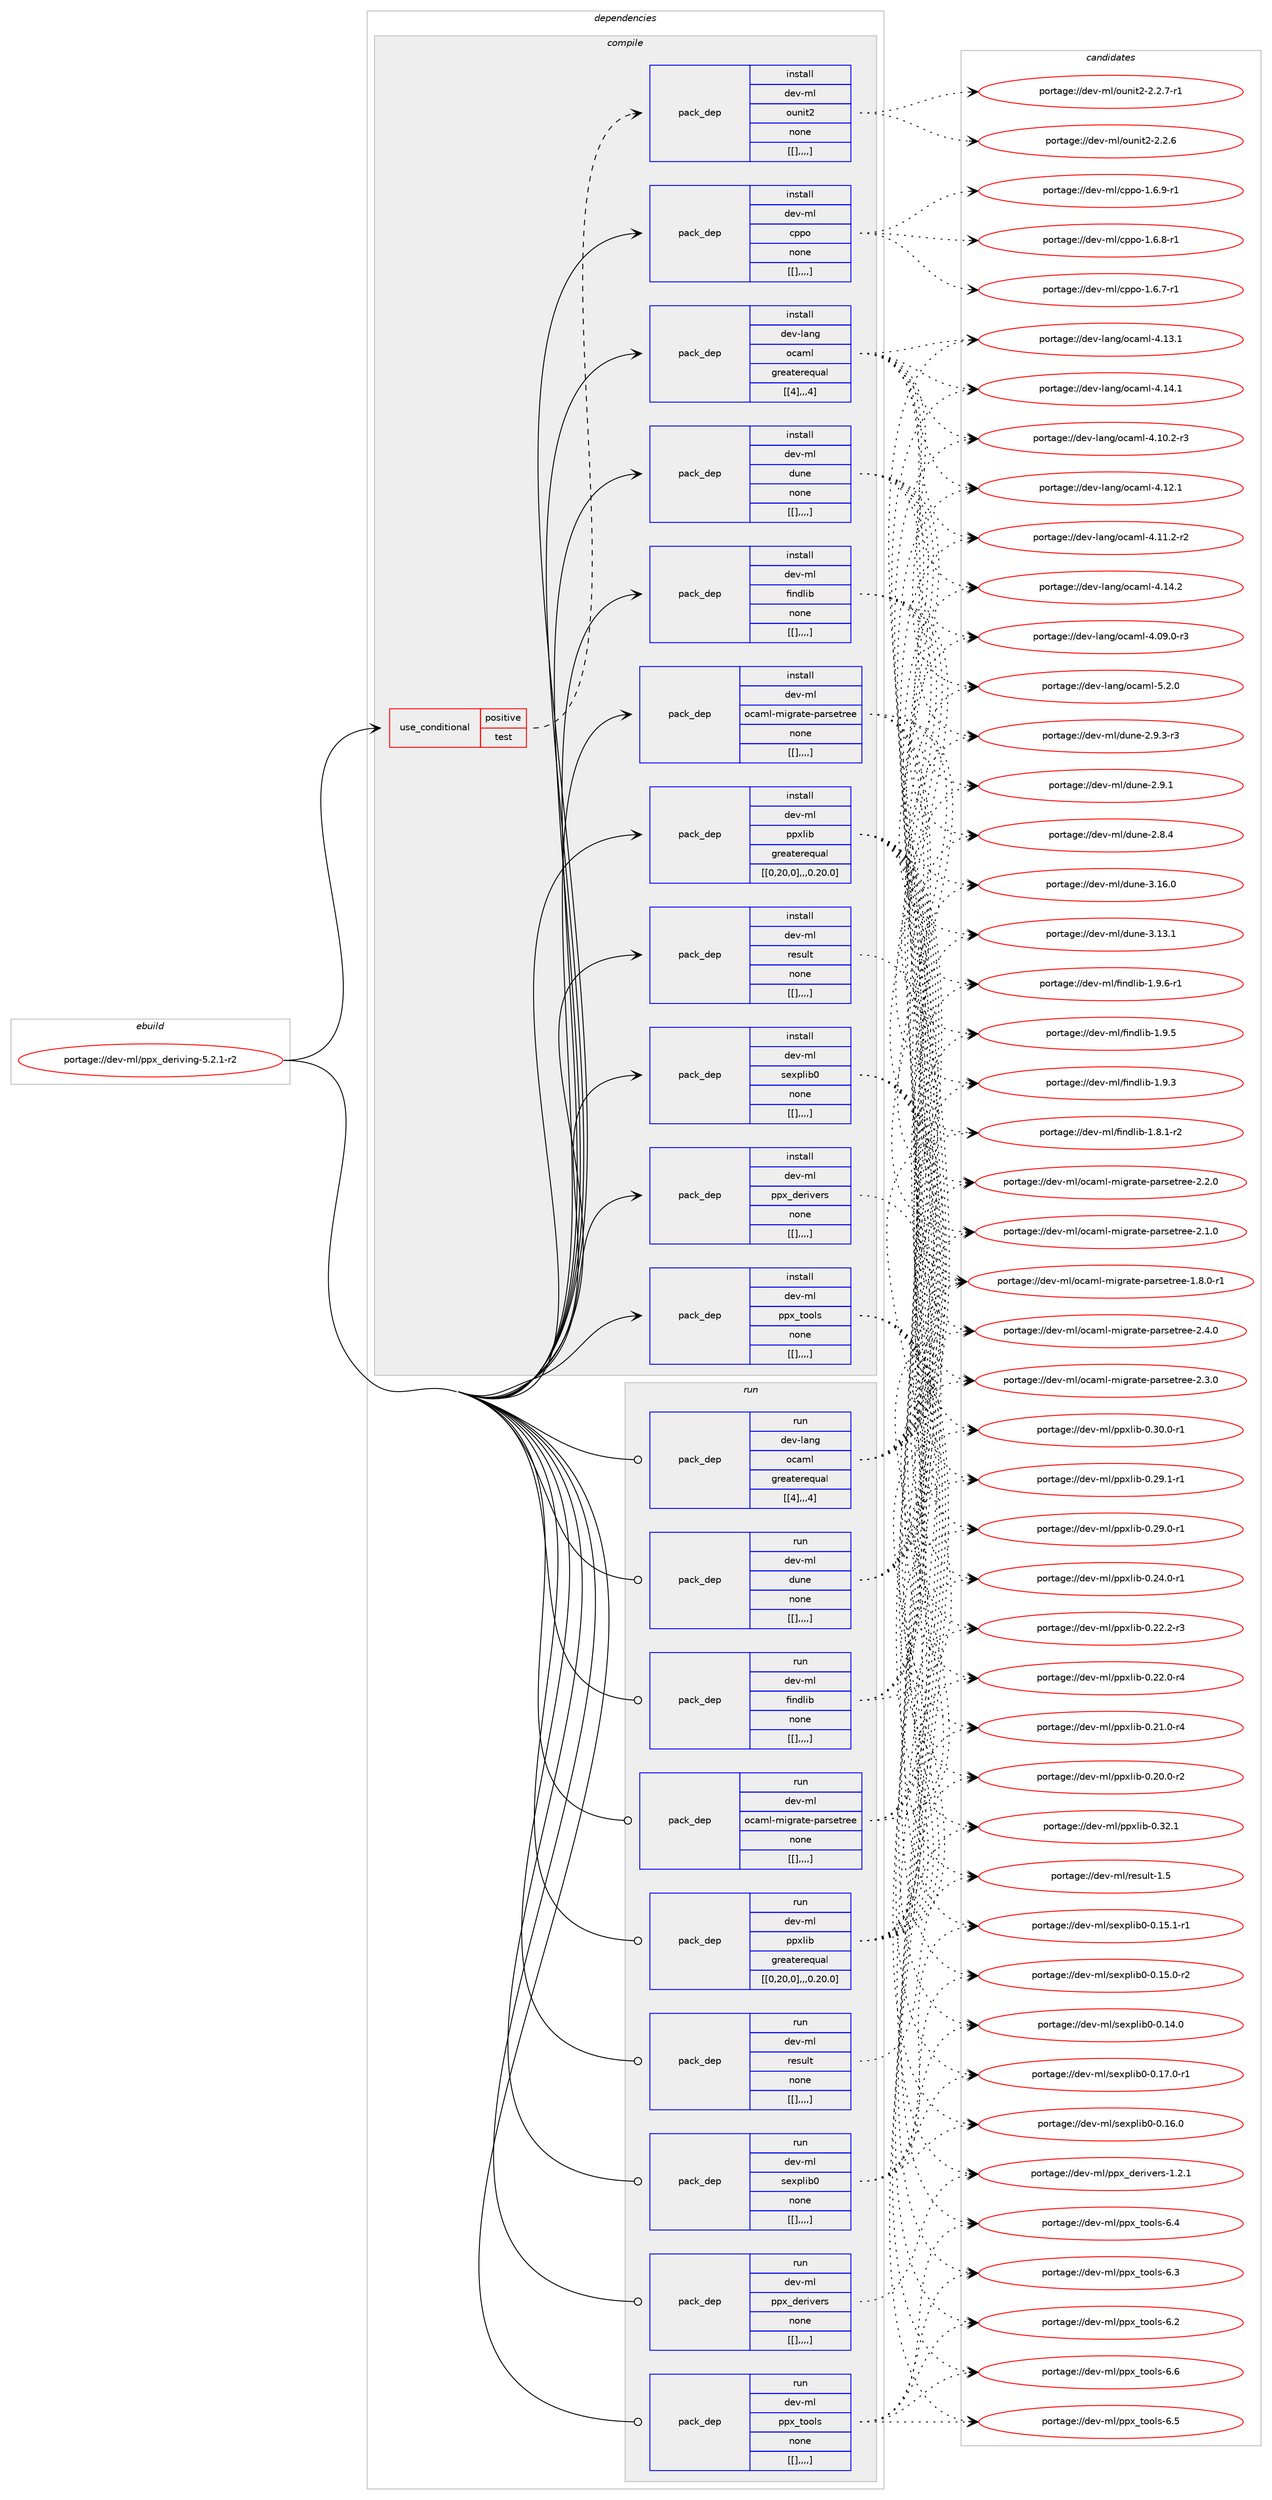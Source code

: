 digraph prolog {

# *************
# Graph options
# *************

newrank=true;
concentrate=true;
compound=true;
graph [rankdir=LR,fontname=Helvetica,fontsize=10,ranksep=1.5];#, ranksep=2.5, nodesep=0.2];
edge  [arrowhead=vee];
node  [fontname=Helvetica,fontsize=10];

# **********
# The ebuild
# **********

subgraph cluster_leftcol {
color=gray;
label=<<i>ebuild</i>>;
id [label="portage://dev-ml/ppx_deriving-5.2.1-r2", color=red, width=4, href="../dev-ml/ppx_deriving-5.2.1-r2.svg"];
}

# ****************
# The dependencies
# ****************

subgraph cluster_midcol {
color=gray;
label=<<i>dependencies</i>>;
subgraph cluster_compile {
fillcolor="#eeeeee";
style=filled;
label=<<i>compile</i>>;
subgraph cond30348 {
dependency123495 [label=<<TABLE BORDER="0" CELLBORDER="1" CELLSPACING="0" CELLPADDING="4"><TR><TD ROWSPAN="3" CELLPADDING="10">use_conditional</TD></TR><TR><TD>positive</TD></TR><TR><TD>test</TD></TR></TABLE>>, shape=none, color=red];
subgraph pack91977 {
dependency123496 [label=<<TABLE BORDER="0" CELLBORDER="1" CELLSPACING="0" CELLPADDING="4" WIDTH="220"><TR><TD ROWSPAN="6" CELLPADDING="30">pack_dep</TD></TR><TR><TD WIDTH="110">install</TD></TR><TR><TD>dev-ml</TD></TR><TR><TD>ounit2</TD></TR><TR><TD>none</TD></TR><TR><TD>[[],,,,]</TD></TR></TABLE>>, shape=none, color=blue];
}
dependency123495:e -> dependency123496:w [weight=20,style="dashed",arrowhead="vee"];
}
id:e -> dependency123495:w [weight=20,style="solid",arrowhead="vee"];
subgraph pack91978 {
dependency123497 [label=<<TABLE BORDER="0" CELLBORDER="1" CELLSPACING="0" CELLPADDING="4" WIDTH="220"><TR><TD ROWSPAN="6" CELLPADDING="30">pack_dep</TD></TR><TR><TD WIDTH="110">install</TD></TR><TR><TD>dev-lang</TD></TR><TR><TD>ocaml</TD></TR><TR><TD>greaterequal</TD></TR><TR><TD>[[4],,,4]</TD></TR></TABLE>>, shape=none, color=blue];
}
id:e -> dependency123497:w [weight=20,style="solid",arrowhead="vee"];
subgraph pack91979 {
dependency123498 [label=<<TABLE BORDER="0" CELLBORDER="1" CELLSPACING="0" CELLPADDING="4" WIDTH="220"><TR><TD ROWSPAN="6" CELLPADDING="30">pack_dep</TD></TR><TR><TD WIDTH="110">install</TD></TR><TR><TD>dev-ml</TD></TR><TR><TD>cppo</TD></TR><TR><TD>none</TD></TR><TR><TD>[[],,,,]</TD></TR></TABLE>>, shape=none, color=blue];
}
id:e -> dependency123498:w [weight=20,style="solid",arrowhead="vee"];
subgraph pack91980 {
dependency123499 [label=<<TABLE BORDER="0" CELLBORDER="1" CELLSPACING="0" CELLPADDING="4" WIDTH="220"><TR><TD ROWSPAN="6" CELLPADDING="30">pack_dep</TD></TR><TR><TD WIDTH="110">install</TD></TR><TR><TD>dev-ml</TD></TR><TR><TD>dune</TD></TR><TR><TD>none</TD></TR><TR><TD>[[],,,,]</TD></TR></TABLE>>, shape=none, color=blue];
}
id:e -> dependency123499:w [weight=20,style="solid",arrowhead="vee"];
subgraph pack91981 {
dependency123500 [label=<<TABLE BORDER="0" CELLBORDER="1" CELLSPACING="0" CELLPADDING="4" WIDTH="220"><TR><TD ROWSPAN="6" CELLPADDING="30">pack_dep</TD></TR><TR><TD WIDTH="110">install</TD></TR><TR><TD>dev-ml</TD></TR><TR><TD>findlib</TD></TR><TR><TD>none</TD></TR><TR><TD>[[],,,,]</TD></TR></TABLE>>, shape=none, color=blue];
}
id:e -> dependency123500:w [weight=20,style="solid",arrowhead="vee"];
subgraph pack91982 {
dependency123501 [label=<<TABLE BORDER="0" CELLBORDER="1" CELLSPACING="0" CELLPADDING="4" WIDTH="220"><TR><TD ROWSPAN="6" CELLPADDING="30">pack_dep</TD></TR><TR><TD WIDTH="110">install</TD></TR><TR><TD>dev-ml</TD></TR><TR><TD>ocaml-migrate-parsetree</TD></TR><TR><TD>none</TD></TR><TR><TD>[[],,,,]</TD></TR></TABLE>>, shape=none, color=blue];
}
id:e -> dependency123501:w [weight=20,style="solid",arrowhead="vee"];
subgraph pack91983 {
dependency123502 [label=<<TABLE BORDER="0" CELLBORDER="1" CELLSPACING="0" CELLPADDING="4" WIDTH="220"><TR><TD ROWSPAN="6" CELLPADDING="30">pack_dep</TD></TR><TR><TD WIDTH="110">install</TD></TR><TR><TD>dev-ml</TD></TR><TR><TD>ppx_derivers</TD></TR><TR><TD>none</TD></TR><TR><TD>[[],,,,]</TD></TR></TABLE>>, shape=none, color=blue];
}
id:e -> dependency123502:w [weight=20,style="solid",arrowhead="vee"];
subgraph pack91984 {
dependency123503 [label=<<TABLE BORDER="0" CELLBORDER="1" CELLSPACING="0" CELLPADDING="4" WIDTH="220"><TR><TD ROWSPAN="6" CELLPADDING="30">pack_dep</TD></TR><TR><TD WIDTH="110">install</TD></TR><TR><TD>dev-ml</TD></TR><TR><TD>ppx_tools</TD></TR><TR><TD>none</TD></TR><TR><TD>[[],,,,]</TD></TR></TABLE>>, shape=none, color=blue];
}
id:e -> dependency123503:w [weight=20,style="solid",arrowhead="vee"];
subgraph pack91985 {
dependency123504 [label=<<TABLE BORDER="0" CELLBORDER="1" CELLSPACING="0" CELLPADDING="4" WIDTH="220"><TR><TD ROWSPAN="6" CELLPADDING="30">pack_dep</TD></TR><TR><TD WIDTH="110">install</TD></TR><TR><TD>dev-ml</TD></TR><TR><TD>ppxlib</TD></TR><TR><TD>greaterequal</TD></TR><TR><TD>[[0,20,0],,,0.20.0]</TD></TR></TABLE>>, shape=none, color=blue];
}
id:e -> dependency123504:w [weight=20,style="solid",arrowhead="vee"];
subgraph pack91986 {
dependency123505 [label=<<TABLE BORDER="0" CELLBORDER="1" CELLSPACING="0" CELLPADDING="4" WIDTH="220"><TR><TD ROWSPAN="6" CELLPADDING="30">pack_dep</TD></TR><TR><TD WIDTH="110">install</TD></TR><TR><TD>dev-ml</TD></TR><TR><TD>result</TD></TR><TR><TD>none</TD></TR><TR><TD>[[],,,,]</TD></TR></TABLE>>, shape=none, color=blue];
}
id:e -> dependency123505:w [weight=20,style="solid",arrowhead="vee"];
subgraph pack91987 {
dependency123506 [label=<<TABLE BORDER="0" CELLBORDER="1" CELLSPACING="0" CELLPADDING="4" WIDTH="220"><TR><TD ROWSPAN="6" CELLPADDING="30">pack_dep</TD></TR><TR><TD WIDTH="110">install</TD></TR><TR><TD>dev-ml</TD></TR><TR><TD>sexplib0</TD></TR><TR><TD>none</TD></TR><TR><TD>[[],,,,]</TD></TR></TABLE>>, shape=none, color=blue];
}
id:e -> dependency123506:w [weight=20,style="solid",arrowhead="vee"];
}
subgraph cluster_compileandrun {
fillcolor="#eeeeee";
style=filled;
label=<<i>compile and run</i>>;
}
subgraph cluster_run {
fillcolor="#eeeeee";
style=filled;
label=<<i>run</i>>;
subgraph pack91988 {
dependency123507 [label=<<TABLE BORDER="0" CELLBORDER="1" CELLSPACING="0" CELLPADDING="4" WIDTH="220"><TR><TD ROWSPAN="6" CELLPADDING="30">pack_dep</TD></TR><TR><TD WIDTH="110">run</TD></TR><TR><TD>dev-lang</TD></TR><TR><TD>ocaml</TD></TR><TR><TD>greaterequal</TD></TR><TR><TD>[[4],,,4]</TD></TR></TABLE>>, shape=none, color=blue];
}
id:e -> dependency123507:w [weight=20,style="solid",arrowhead="odot"];
subgraph pack91989 {
dependency123508 [label=<<TABLE BORDER="0" CELLBORDER="1" CELLSPACING="0" CELLPADDING="4" WIDTH="220"><TR><TD ROWSPAN="6" CELLPADDING="30">pack_dep</TD></TR><TR><TD WIDTH="110">run</TD></TR><TR><TD>dev-ml</TD></TR><TR><TD>dune</TD></TR><TR><TD>none</TD></TR><TR><TD>[[],,,,]</TD></TR></TABLE>>, shape=none, color=blue];
}
id:e -> dependency123508:w [weight=20,style="solid",arrowhead="odot"];
subgraph pack91990 {
dependency123509 [label=<<TABLE BORDER="0" CELLBORDER="1" CELLSPACING="0" CELLPADDING="4" WIDTH="220"><TR><TD ROWSPAN="6" CELLPADDING="30">pack_dep</TD></TR><TR><TD WIDTH="110">run</TD></TR><TR><TD>dev-ml</TD></TR><TR><TD>findlib</TD></TR><TR><TD>none</TD></TR><TR><TD>[[],,,,]</TD></TR></TABLE>>, shape=none, color=blue];
}
id:e -> dependency123509:w [weight=20,style="solid",arrowhead="odot"];
subgraph pack91991 {
dependency123510 [label=<<TABLE BORDER="0" CELLBORDER="1" CELLSPACING="0" CELLPADDING="4" WIDTH="220"><TR><TD ROWSPAN="6" CELLPADDING="30">pack_dep</TD></TR><TR><TD WIDTH="110">run</TD></TR><TR><TD>dev-ml</TD></TR><TR><TD>ocaml-migrate-parsetree</TD></TR><TR><TD>none</TD></TR><TR><TD>[[],,,,]</TD></TR></TABLE>>, shape=none, color=blue];
}
id:e -> dependency123510:w [weight=20,style="solid",arrowhead="odot"];
subgraph pack91992 {
dependency123511 [label=<<TABLE BORDER="0" CELLBORDER="1" CELLSPACING="0" CELLPADDING="4" WIDTH="220"><TR><TD ROWSPAN="6" CELLPADDING="30">pack_dep</TD></TR><TR><TD WIDTH="110">run</TD></TR><TR><TD>dev-ml</TD></TR><TR><TD>ppx_derivers</TD></TR><TR><TD>none</TD></TR><TR><TD>[[],,,,]</TD></TR></TABLE>>, shape=none, color=blue];
}
id:e -> dependency123511:w [weight=20,style="solid",arrowhead="odot"];
subgraph pack91993 {
dependency123512 [label=<<TABLE BORDER="0" CELLBORDER="1" CELLSPACING="0" CELLPADDING="4" WIDTH="220"><TR><TD ROWSPAN="6" CELLPADDING="30">pack_dep</TD></TR><TR><TD WIDTH="110">run</TD></TR><TR><TD>dev-ml</TD></TR><TR><TD>ppx_tools</TD></TR><TR><TD>none</TD></TR><TR><TD>[[],,,,]</TD></TR></TABLE>>, shape=none, color=blue];
}
id:e -> dependency123512:w [weight=20,style="solid",arrowhead="odot"];
subgraph pack91994 {
dependency123513 [label=<<TABLE BORDER="0" CELLBORDER="1" CELLSPACING="0" CELLPADDING="4" WIDTH="220"><TR><TD ROWSPAN="6" CELLPADDING="30">pack_dep</TD></TR><TR><TD WIDTH="110">run</TD></TR><TR><TD>dev-ml</TD></TR><TR><TD>ppxlib</TD></TR><TR><TD>greaterequal</TD></TR><TR><TD>[[0,20,0],,,0.20.0]</TD></TR></TABLE>>, shape=none, color=blue];
}
id:e -> dependency123513:w [weight=20,style="solid",arrowhead="odot"];
subgraph pack91995 {
dependency123514 [label=<<TABLE BORDER="0" CELLBORDER="1" CELLSPACING="0" CELLPADDING="4" WIDTH="220"><TR><TD ROWSPAN="6" CELLPADDING="30">pack_dep</TD></TR><TR><TD WIDTH="110">run</TD></TR><TR><TD>dev-ml</TD></TR><TR><TD>result</TD></TR><TR><TD>none</TD></TR><TR><TD>[[],,,,]</TD></TR></TABLE>>, shape=none, color=blue];
}
id:e -> dependency123514:w [weight=20,style="solid",arrowhead="odot"];
subgraph pack91996 {
dependency123515 [label=<<TABLE BORDER="0" CELLBORDER="1" CELLSPACING="0" CELLPADDING="4" WIDTH="220"><TR><TD ROWSPAN="6" CELLPADDING="30">pack_dep</TD></TR><TR><TD WIDTH="110">run</TD></TR><TR><TD>dev-ml</TD></TR><TR><TD>sexplib0</TD></TR><TR><TD>none</TD></TR><TR><TD>[[],,,,]</TD></TR></TABLE>>, shape=none, color=blue];
}
id:e -> dependency123515:w [weight=20,style="solid",arrowhead="odot"];
}
}

# **************
# The candidates
# **************

subgraph cluster_choices {
rank=same;
color=gray;
label=<<i>candidates</i>>;

subgraph choice91977 {
color=black;
nodesep=1;
choice1001011184510910847111117110105116504550465046554511449 [label="portage://dev-ml/ounit2-2.2.7-r1", color=red, width=4,href="../dev-ml/ounit2-2.2.7-r1.svg"];
choice100101118451091084711111711010511650455046504654 [label="portage://dev-ml/ounit2-2.2.6", color=red, width=4,href="../dev-ml/ounit2-2.2.6.svg"];
dependency123496:e -> choice1001011184510910847111117110105116504550465046554511449:w [style=dotted,weight="100"];
dependency123496:e -> choice100101118451091084711111711010511650455046504654:w [style=dotted,weight="100"];
}
subgraph choice91978 {
color=black;
nodesep=1;
choice1001011184510897110103471119997109108455346504648 [label="portage://dev-lang/ocaml-5.2.0", color=red, width=4,href="../dev-lang/ocaml-5.2.0.svg"];
choice100101118451089711010347111999710910845524649524650 [label="portage://dev-lang/ocaml-4.14.2", color=red, width=4,href="../dev-lang/ocaml-4.14.2.svg"];
choice100101118451089711010347111999710910845524649524649 [label="portage://dev-lang/ocaml-4.14.1", color=red, width=4,href="../dev-lang/ocaml-4.14.1.svg"];
choice100101118451089711010347111999710910845524649514649 [label="portage://dev-lang/ocaml-4.13.1", color=red, width=4,href="../dev-lang/ocaml-4.13.1.svg"];
choice100101118451089711010347111999710910845524649504649 [label="portage://dev-lang/ocaml-4.12.1", color=red, width=4,href="../dev-lang/ocaml-4.12.1.svg"];
choice1001011184510897110103471119997109108455246494946504511450 [label="portage://dev-lang/ocaml-4.11.2-r2", color=red, width=4,href="../dev-lang/ocaml-4.11.2-r2.svg"];
choice1001011184510897110103471119997109108455246494846504511451 [label="portage://dev-lang/ocaml-4.10.2-r3", color=red, width=4,href="../dev-lang/ocaml-4.10.2-r3.svg"];
choice1001011184510897110103471119997109108455246485746484511451 [label="portage://dev-lang/ocaml-4.09.0-r3", color=red, width=4,href="../dev-lang/ocaml-4.09.0-r3.svg"];
dependency123497:e -> choice1001011184510897110103471119997109108455346504648:w [style=dotted,weight="100"];
dependency123497:e -> choice100101118451089711010347111999710910845524649524650:w [style=dotted,weight="100"];
dependency123497:e -> choice100101118451089711010347111999710910845524649524649:w [style=dotted,weight="100"];
dependency123497:e -> choice100101118451089711010347111999710910845524649514649:w [style=dotted,weight="100"];
dependency123497:e -> choice100101118451089711010347111999710910845524649504649:w [style=dotted,weight="100"];
dependency123497:e -> choice1001011184510897110103471119997109108455246494946504511450:w [style=dotted,weight="100"];
dependency123497:e -> choice1001011184510897110103471119997109108455246494846504511451:w [style=dotted,weight="100"];
dependency123497:e -> choice1001011184510897110103471119997109108455246485746484511451:w [style=dotted,weight="100"];
}
subgraph choice91979 {
color=black;
nodesep=1;
choice1001011184510910847991121121114549465446574511449 [label="portage://dev-ml/cppo-1.6.9-r1", color=red, width=4,href="../dev-ml/cppo-1.6.9-r1.svg"];
choice1001011184510910847991121121114549465446564511449 [label="portage://dev-ml/cppo-1.6.8-r1", color=red, width=4,href="../dev-ml/cppo-1.6.8-r1.svg"];
choice1001011184510910847991121121114549465446554511449 [label="portage://dev-ml/cppo-1.6.7-r1", color=red, width=4,href="../dev-ml/cppo-1.6.7-r1.svg"];
dependency123498:e -> choice1001011184510910847991121121114549465446574511449:w [style=dotted,weight="100"];
dependency123498:e -> choice1001011184510910847991121121114549465446564511449:w [style=dotted,weight="100"];
dependency123498:e -> choice1001011184510910847991121121114549465446554511449:w [style=dotted,weight="100"];
}
subgraph choice91980 {
color=black;
nodesep=1;
choice100101118451091084710011711010145514649544648 [label="portage://dev-ml/dune-3.16.0", color=red, width=4,href="../dev-ml/dune-3.16.0.svg"];
choice100101118451091084710011711010145514649514649 [label="portage://dev-ml/dune-3.13.1", color=red, width=4,href="../dev-ml/dune-3.13.1.svg"];
choice10010111845109108471001171101014550465746514511451 [label="portage://dev-ml/dune-2.9.3-r3", color=red, width=4,href="../dev-ml/dune-2.9.3-r3.svg"];
choice1001011184510910847100117110101455046574649 [label="portage://dev-ml/dune-2.9.1", color=red, width=4,href="../dev-ml/dune-2.9.1.svg"];
choice1001011184510910847100117110101455046564652 [label="portage://dev-ml/dune-2.8.4", color=red, width=4,href="../dev-ml/dune-2.8.4.svg"];
dependency123499:e -> choice100101118451091084710011711010145514649544648:w [style=dotted,weight="100"];
dependency123499:e -> choice100101118451091084710011711010145514649514649:w [style=dotted,weight="100"];
dependency123499:e -> choice10010111845109108471001171101014550465746514511451:w [style=dotted,weight="100"];
dependency123499:e -> choice1001011184510910847100117110101455046574649:w [style=dotted,weight="100"];
dependency123499:e -> choice1001011184510910847100117110101455046564652:w [style=dotted,weight="100"];
}
subgraph choice91981 {
color=black;
nodesep=1;
choice1001011184510910847102105110100108105984549465746544511449 [label="portage://dev-ml/findlib-1.9.6-r1", color=red, width=4,href="../dev-ml/findlib-1.9.6-r1.svg"];
choice100101118451091084710210511010010810598454946574653 [label="portage://dev-ml/findlib-1.9.5", color=red, width=4,href="../dev-ml/findlib-1.9.5.svg"];
choice100101118451091084710210511010010810598454946574651 [label="portage://dev-ml/findlib-1.9.3", color=red, width=4,href="../dev-ml/findlib-1.9.3.svg"];
choice1001011184510910847102105110100108105984549465646494511450 [label="portage://dev-ml/findlib-1.8.1-r2", color=red, width=4,href="../dev-ml/findlib-1.8.1-r2.svg"];
dependency123500:e -> choice1001011184510910847102105110100108105984549465746544511449:w [style=dotted,weight="100"];
dependency123500:e -> choice100101118451091084710210511010010810598454946574653:w [style=dotted,weight="100"];
dependency123500:e -> choice100101118451091084710210511010010810598454946574651:w [style=dotted,weight="100"];
dependency123500:e -> choice1001011184510910847102105110100108105984549465646494511450:w [style=dotted,weight="100"];
}
subgraph choice91982 {
color=black;
nodesep=1;
choice1001011184510910847111999710910845109105103114971161014511297114115101116114101101455046524648 [label="portage://dev-ml/ocaml-migrate-parsetree-2.4.0", color=red, width=4,href="../dev-ml/ocaml-migrate-parsetree-2.4.0.svg"];
choice1001011184510910847111999710910845109105103114971161014511297114115101116114101101455046514648 [label="portage://dev-ml/ocaml-migrate-parsetree-2.3.0", color=red, width=4,href="../dev-ml/ocaml-migrate-parsetree-2.3.0.svg"];
choice1001011184510910847111999710910845109105103114971161014511297114115101116114101101455046504648 [label="portage://dev-ml/ocaml-migrate-parsetree-2.2.0", color=red, width=4,href="../dev-ml/ocaml-migrate-parsetree-2.2.0.svg"];
choice1001011184510910847111999710910845109105103114971161014511297114115101116114101101455046494648 [label="portage://dev-ml/ocaml-migrate-parsetree-2.1.0", color=red, width=4,href="../dev-ml/ocaml-migrate-parsetree-2.1.0.svg"];
choice10010111845109108471119997109108451091051031149711610145112971141151011161141011014549465646484511449 [label="portage://dev-ml/ocaml-migrate-parsetree-1.8.0-r1", color=red, width=4,href="../dev-ml/ocaml-migrate-parsetree-1.8.0-r1.svg"];
dependency123501:e -> choice1001011184510910847111999710910845109105103114971161014511297114115101116114101101455046524648:w [style=dotted,weight="100"];
dependency123501:e -> choice1001011184510910847111999710910845109105103114971161014511297114115101116114101101455046514648:w [style=dotted,weight="100"];
dependency123501:e -> choice1001011184510910847111999710910845109105103114971161014511297114115101116114101101455046504648:w [style=dotted,weight="100"];
dependency123501:e -> choice1001011184510910847111999710910845109105103114971161014511297114115101116114101101455046494648:w [style=dotted,weight="100"];
dependency123501:e -> choice10010111845109108471119997109108451091051031149711610145112971141151011161141011014549465646484511449:w [style=dotted,weight="100"];
}
subgraph choice91983 {
color=black;
nodesep=1;
choice100101118451091084711211212095100101114105118101114115454946504649 [label="portage://dev-ml/ppx_derivers-1.2.1", color=red, width=4,href="../dev-ml/ppx_derivers-1.2.1.svg"];
dependency123502:e -> choice100101118451091084711211212095100101114105118101114115454946504649:w [style=dotted,weight="100"];
}
subgraph choice91984 {
color=black;
nodesep=1;
choice10010111845109108471121121209511611111110811545544654 [label="portage://dev-ml/ppx_tools-6.6", color=red, width=4,href="../dev-ml/ppx_tools-6.6.svg"];
choice10010111845109108471121121209511611111110811545544653 [label="portage://dev-ml/ppx_tools-6.5", color=red, width=4,href="../dev-ml/ppx_tools-6.5.svg"];
choice10010111845109108471121121209511611111110811545544652 [label="portage://dev-ml/ppx_tools-6.4", color=red, width=4,href="../dev-ml/ppx_tools-6.4.svg"];
choice10010111845109108471121121209511611111110811545544651 [label="portage://dev-ml/ppx_tools-6.3", color=red, width=4,href="../dev-ml/ppx_tools-6.3.svg"];
choice10010111845109108471121121209511611111110811545544650 [label="portage://dev-ml/ppx_tools-6.2", color=red, width=4,href="../dev-ml/ppx_tools-6.2.svg"];
dependency123503:e -> choice10010111845109108471121121209511611111110811545544654:w [style=dotted,weight="100"];
dependency123503:e -> choice10010111845109108471121121209511611111110811545544653:w [style=dotted,weight="100"];
dependency123503:e -> choice10010111845109108471121121209511611111110811545544652:w [style=dotted,weight="100"];
dependency123503:e -> choice10010111845109108471121121209511611111110811545544651:w [style=dotted,weight="100"];
dependency123503:e -> choice10010111845109108471121121209511611111110811545544650:w [style=dotted,weight="100"];
}
subgraph choice91985 {
color=black;
nodesep=1;
choice10010111845109108471121121201081059845484651504649 [label="portage://dev-ml/ppxlib-0.32.1", color=red, width=4,href="../dev-ml/ppxlib-0.32.1.svg"];
choice100101118451091084711211212010810598454846514846484511449 [label="portage://dev-ml/ppxlib-0.30.0-r1", color=red, width=4,href="../dev-ml/ppxlib-0.30.0-r1.svg"];
choice100101118451091084711211212010810598454846505746494511449 [label="portage://dev-ml/ppxlib-0.29.1-r1", color=red, width=4,href="../dev-ml/ppxlib-0.29.1-r1.svg"];
choice100101118451091084711211212010810598454846505746484511449 [label="portage://dev-ml/ppxlib-0.29.0-r1", color=red, width=4,href="../dev-ml/ppxlib-0.29.0-r1.svg"];
choice100101118451091084711211212010810598454846505246484511449 [label="portage://dev-ml/ppxlib-0.24.0-r1", color=red, width=4,href="../dev-ml/ppxlib-0.24.0-r1.svg"];
choice100101118451091084711211212010810598454846505046504511451 [label="portage://dev-ml/ppxlib-0.22.2-r3", color=red, width=4,href="../dev-ml/ppxlib-0.22.2-r3.svg"];
choice100101118451091084711211212010810598454846505046484511452 [label="portage://dev-ml/ppxlib-0.22.0-r4", color=red, width=4,href="../dev-ml/ppxlib-0.22.0-r4.svg"];
choice100101118451091084711211212010810598454846504946484511452 [label="portage://dev-ml/ppxlib-0.21.0-r4", color=red, width=4,href="../dev-ml/ppxlib-0.21.0-r4.svg"];
choice100101118451091084711211212010810598454846504846484511450 [label="portage://dev-ml/ppxlib-0.20.0-r2", color=red, width=4,href="../dev-ml/ppxlib-0.20.0-r2.svg"];
dependency123504:e -> choice10010111845109108471121121201081059845484651504649:w [style=dotted,weight="100"];
dependency123504:e -> choice100101118451091084711211212010810598454846514846484511449:w [style=dotted,weight="100"];
dependency123504:e -> choice100101118451091084711211212010810598454846505746494511449:w [style=dotted,weight="100"];
dependency123504:e -> choice100101118451091084711211212010810598454846505746484511449:w [style=dotted,weight="100"];
dependency123504:e -> choice100101118451091084711211212010810598454846505246484511449:w [style=dotted,weight="100"];
dependency123504:e -> choice100101118451091084711211212010810598454846505046504511451:w [style=dotted,weight="100"];
dependency123504:e -> choice100101118451091084711211212010810598454846505046484511452:w [style=dotted,weight="100"];
dependency123504:e -> choice100101118451091084711211212010810598454846504946484511452:w [style=dotted,weight="100"];
dependency123504:e -> choice100101118451091084711211212010810598454846504846484511450:w [style=dotted,weight="100"];
}
subgraph choice91986 {
color=black;
nodesep=1;
choice100101118451091084711410111511710811645494653 [label="portage://dev-ml/result-1.5", color=red, width=4,href="../dev-ml/result-1.5.svg"];
dependency123505:e -> choice100101118451091084711410111511710811645494653:w [style=dotted,weight="100"];
}
subgraph choice91987 {
color=black;
nodesep=1;
choice10010111845109108471151011201121081059848454846495546484511449 [label="portage://dev-ml/sexplib0-0.17.0-r1", color=red, width=4,href="../dev-ml/sexplib0-0.17.0-r1.svg"];
choice1001011184510910847115101120112108105984845484649544648 [label="portage://dev-ml/sexplib0-0.16.0", color=red, width=4,href="../dev-ml/sexplib0-0.16.0.svg"];
choice10010111845109108471151011201121081059848454846495346494511449 [label="portage://dev-ml/sexplib0-0.15.1-r1", color=red, width=4,href="../dev-ml/sexplib0-0.15.1-r1.svg"];
choice10010111845109108471151011201121081059848454846495346484511450 [label="portage://dev-ml/sexplib0-0.15.0-r2", color=red, width=4,href="../dev-ml/sexplib0-0.15.0-r2.svg"];
choice1001011184510910847115101120112108105984845484649524648 [label="portage://dev-ml/sexplib0-0.14.0", color=red, width=4,href="../dev-ml/sexplib0-0.14.0.svg"];
dependency123506:e -> choice10010111845109108471151011201121081059848454846495546484511449:w [style=dotted,weight="100"];
dependency123506:e -> choice1001011184510910847115101120112108105984845484649544648:w [style=dotted,weight="100"];
dependency123506:e -> choice10010111845109108471151011201121081059848454846495346494511449:w [style=dotted,weight="100"];
dependency123506:e -> choice10010111845109108471151011201121081059848454846495346484511450:w [style=dotted,weight="100"];
dependency123506:e -> choice1001011184510910847115101120112108105984845484649524648:w [style=dotted,weight="100"];
}
subgraph choice91988 {
color=black;
nodesep=1;
choice1001011184510897110103471119997109108455346504648 [label="portage://dev-lang/ocaml-5.2.0", color=red, width=4,href="../dev-lang/ocaml-5.2.0.svg"];
choice100101118451089711010347111999710910845524649524650 [label="portage://dev-lang/ocaml-4.14.2", color=red, width=4,href="../dev-lang/ocaml-4.14.2.svg"];
choice100101118451089711010347111999710910845524649524649 [label="portage://dev-lang/ocaml-4.14.1", color=red, width=4,href="../dev-lang/ocaml-4.14.1.svg"];
choice100101118451089711010347111999710910845524649514649 [label="portage://dev-lang/ocaml-4.13.1", color=red, width=4,href="../dev-lang/ocaml-4.13.1.svg"];
choice100101118451089711010347111999710910845524649504649 [label="portage://dev-lang/ocaml-4.12.1", color=red, width=4,href="../dev-lang/ocaml-4.12.1.svg"];
choice1001011184510897110103471119997109108455246494946504511450 [label="portage://dev-lang/ocaml-4.11.2-r2", color=red, width=4,href="../dev-lang/ocaml-4.11.2-r2.svg"];
choice1001011184510897110103471119997109108455246494846504511451 [label="portage://dev-lang/ocaml-4.10.2-r3", color=red, width=4,href="../dev-lang/ocaml-4.10.2-r3.svg"];
choice1001011184510897110103471119997109108455246485746484511451 [label="portage://dev-lang/ocaml-4.09.0-r3", color=red, width=4,href="../dev-lang/ocaml-4.09.0-r3.svg"];
dependency123507:e -> choice1001011184510897110103471119997109108455346504648:w [style=dotted,weight="100"];
dependency123507:e -> choice100101118451089711010347111999710910845524649524650:w [style=dotted,weight="100"];
dependency123507:e -> choice100101118451089711010347111999710910845524649524649:w [style=dotted,weight="100"];
dependency123507:e -> choice100101118451089711010347111999710910845524649514649:w [style=dotted,weight="100"];
dependency123507:e -> choice100101118451089711010347111999710910845524649504649:w [style=dotted,weight="100"];
dependency123507:e -> choice1001011184510897110103471119997109108455246494946504511450:w [style=dotted,weight="100"];
dependency123507:e -> choice1001011184510897110103471119997109108455246494846504511451:w [style=dotted,weight="100"];
dependency123507:e -> choice1001011184510897110103471119997109108455246485746484511451:w [style=dotted,weight="100"];
}
subgraph choice91989 {
color=black;
nodesep=1;
choice100101118451091084710011711010145514649544648 [label="portage://dev-ml/dune-3.16.0", color=red, width=4,href="../dev-ml/dune-3.16.0.svg"];
choice100101118451091084710011711010145514649514649 [label="portage://dev-ml/dune-3.13.1", color=red, width=4,href="../dev-ml/dune-3.13.1.svg"];
choice10010111845109108471001171101014550465746514511451 [label="portage://dev-ml/dune-2.9.3-r3", color=red, width=4,href="../dev-ml/dune-2.9.3-r3.svg"];
choice1001011184510910847100117110101455046574649 [label="portage://dev-ml/dune-2.9.1", color=red, width=4,href="../dev-ml/dune-2.9.1.svg"];
choice1001011184510910847100117110101455046564652 [label="portage://dev-ml/dune-2.8.4", color=red, width=4,href="../dev-ml/dune-2.8.4.svg"];
dependency123508:e -> choice100101118451091084710011711010145514649544648:w [style=dotted,weight="100"];
dependency123508:e -> choice100101118451091084710011711010145514649514649:w [style=dotted,weight="100"];
dependency123508:e -> choice10010111845109108471001171101014550465746514511451:w [style=dotted,weight="100"];
dependency123508:e -> choice1001011184510910847100117110101455046574649:w [style=dotted,weight="100"];
dependency123508:e -> choice1001011184510910847100117110101455046564652:w [style=dotted,weight="100"];
}
subgraph choice91990 {
color=black;
nodesep=1;
choice1001011184510910847102105110100108105984549465746544511449 [label="portage://dev-ml/findlib-1.9.6-r1", color=red, width=4,href="../dev-ml/findlib-1.9.6-r1.svg"];
choice100101118451091084710210511010010810598454946574653 [label="portage://dev-ml/findlib-1.9.5", color=red, width=4,href="../dev-ml/findlib-1.9.5.svg"];
choice100101118451091084710210511010010810598454946574651 [label="portage://dev-ml/findlib-1.9.3", color=red, width=4,href="../dev-ml/findlib-1.9.3.svg"];
choice1001011184510910847102105110100108105984549465646494511450 [label="portage://dev-ml/findlib-1.8.1-r2", color=red, width=4,href="../dev-ml/findlib-1.8.1-r2.svg"];
dependency123509:e -> choice1001011184510910847102105110100108105984549465746544511449:w [style=dotted,weight="100"];
dependency123509:e -> choice100101118451091084710210511010010810598454946574653:w [style=dotted,weight="100"];
dependency123509:e -> choice100101118451091084710210511010010810598454946574651:w [style=dotted,weight="100"];
dependency123509:e -> choice1001011184510910847102105110100108105984549465646494511450:w [style=dotted,weight="100"];
}
subgraph choice91991 {
color=black;
nodesep=1;
choice1001011184510910847111999710910845109105103114971161014511297114115101116114101101455046524648 [label="portage://dev-ml/ocaml-migrate-parsetree-2.4.0", color=red, width=4,href="../dev-ml/ocaml-migrate-parsetree-2.4.0.svg"];
choice1001011184510910847111999710910845109105103114971161014511297114115101116114101101455046514648 [label="portage://dev-ml/ocaml-migrate-parsetree-2.3.0", color=red, width=4,href="../dev-ml/ocaml-migrate-parsetree-2.3.0.svg"];
choice1001011184510910847111999710910845109105103114971161014511297114115101116114101101455046504648 [label="portage://dev-ml/ocaml-migrate-parsetree-2.2.0", color=red, width=4,href="../dev-ml/ocaml-migrate-parsetree-2.2.0.svg"];
choice1001011184510910847111999710910845109105103114971161014511297114115101116114101101455046494648 [label="portage://dev-ml/ocaml-migrate-parsetree-2.1.0", color=red, width=4,href="../dev-ml/ocaml-migrate-parsetree-2.1.0.svg"];
choice10010111845109108471119997109108451091051031149711610145112971141151011161141011014549465646484511449 [label="portage://dev-ml/ocaml-migrate-parsetree-1.8.0-r1", color=red, width=4,href="../dev-ml/ocaml-migrate-parsetree-1.8.0-r1.svg"];
dependency123510:e -> choice1001011184510910847111999710910845109105103114971161014511297114115101116114101101455046524648:w [style=dotted,weight="100"];
dependency123510:e -> choice1001011184510910847111999710910845109105103114971161014511297114115101116114101101455046514648:w [style=dotted,weight="100"];
dependency123510:e -> choice1001011184510910847111999710910845109105103114971161014511297114115101116114101101455046504648:w [style=dotted,weight="100"];
dependency123510:e -> choice1001011184510910847111999710910845109105103114971161014511297114115101116114101101455046494648:w [style=dotted,weight="100"];
dependency123510:e -> choice10010111845109108471119997109108451091051031149711610145112971141151011161141011014549465646484511449:w [style=dotted,weight="100"];
}
subgraph choice91992 {
color=black;
nodesep=1;
choice100101118451091084711211212095100101114105118101114115454946504649 [label="portage://dev-ml/ppx_derivers-1.2.1", color=red, width=4,href="../dev-ml/ppx_derivers-1.2.1.svg"];
dependency123511:e -> choice100101118451091084711211212095100101114105118101114115454946504649:w [style=dotted,weight="100"];
}
subgraph choice91993 {
color=black;
nodesep=1;
choice10010111845109108471121121209511611111110811545544654 [label="portage://dev-ml/ppx_tools-6.6", color=red, width=4,href="../dev-ml/ppx_tools-6.6.svg"];
choice10010111845109108471121121209511611111110811545544653 [label="portage://dev-ml/ppx_tools-6.5", color=red, width=4,href="../dev-ml/ppx_tools-6.5.svg"];
choice10010111845109108471121121209511611111110811545544652 [label="portage://dev-ml/ppx_tools-6.4", color=red, width=4,href="../dev-ml/ppx_tools-6.4.svg"];
choice10010111845109108471121121209511611111110811545544651 [label="portage://dev-ml/ppx_tools-6.3", color=red, width=4,href="../dev-ml/ppx_tools-6.3.svg"];
choice10010111845109108471121121209511611111110811545544650 [label="portage://dev-ml/ppx_tools-6.2", color=red, width=4,href="../dev-ml/ppx_tools-6.2.svg"];
dependency123512:e -> choice10010111845109108471121121209511611111110811545544654:w [style=dotted,weight="100"];
dependency123512:e -> choice10010111845109108471121121209511611111110811545544653:w [style=dotted,weight="100"];
dependency123512:e -> choice10010111845109108471121121209511611111110811545544652:w [style=dotted,weight="100"];
dependency123512:e -> choice10010111845109108471121121209511611111110811545544651:w [style=dotted,weight="100"];
dependency123512:e -> choice10010111845109108471121121209511611111110811545544650:w [style=dotted,weight="100"];
}
subgraph choice91994 {
color=black;
nodesep=1;
choice10010111845109108471121121201081059845484651504649 [label="portage://dev-ml/ppxlib-0.32.1", color=red, width=4,href="../dev-ml/ppxlib-0.32.1.svg"];
choice100101118451091084711211212010810598454846514846484511449 [label="portage://dev-ml/ppxlib-0.30.0-r1", color=red, width=4,href="../dev-ml/ppxlib-0.30.0-r1.svg"];
choice100101118451091084711211212010810598454846505746494511449 [label="portage://dev-ml/ppxlib-0.29.1-r1", color=red, width=4,href="../dev-ml/ppxlib-0.29.1-r1.svg"];
choice100101118451091084711211212010810598454846505746484511449 [label="portage://dev-ml/ppxlib-0.29.0-r1", color=red, width=4,href="../dev-ml/ppxlib-0.29.0-r1.svg"];
choice100101118451091084711211212010810598454846505246484511449 [label="portage://dev-ml/ppxlib-0.24.0-r1", color=red, width=4,href="../dev-ml/ppxlib-0.24.0-r1.svg"];
choice100101118451091084711211212010810598454846505046504511451 [label="portage://dev-ml/ppxlib-0.22.2-r3", color=red, width=4,href="../dev-ml/ppxlib-0.22.2-r3.svg"];
choice100101118451091084711211212010810598454846505046484511452 [label="portage://dev-ml/ppxlib-0.22.0-r4", color=red, width=4,href="../dev-ml/ppxlib-0.22.0-r4.svg"];
choice100101118451091084711211212010810598454846504946484511452 [label="portage://dev-ml/ppxlib-0.21.0-r4", color=red, width=4,href="../dev-ml/ppxlib-0.21.0-r4.svg"];
choice100101118451091084711211212010810598454846504846484511450 [label="portage://dev-ml/ppxlib-0.20.0-r2", color=red, width=4,href="../dev-ml/ppxlib-0.20.0-r2.svg"];
dependency123513:e -> choice10010111845109108471121121201081059845484651504649:w [style=dotted,weight="100"];
dependency123513:e -> choice100101118451091084711211212010810598454846514846484511449:w [style=dotted,weight="100"];
dependency123513:e -> choice100101118451091084711211212010810598454846505746494511449:w [style=dotted,weight="100"];
dependency123513:e -> choice100101118451091084711211212010810598454846505746484511449:w [style=dotted,weight="100"];
dependency123513:e -> choice100101118451091084711211212010810598454846505246484511449:w [style=dotted,weight="100"];
dependency123513:e -> choice100101118451091084711211212010810598454846505046504511451:w [style=dotted,weight="100"];
dependency123513:e -> choice100101118451091084711211212010810598454846505046484511452:w [style=dotted,weight="100"];
dependency123513:e -> choice100101118451091084711211212010810598454846504946484511452:w [style=dotted,weight="100"];
dependency123513:e -> choice100101118451091084711211212010810598454846504846484511450:w [style=dotted,weight="100"];
}
subgraph choice91995 {
color=black;
nodesep=1;
choice100101118451091084711410111511710811645494653 [label="portage://dev-ml/result-1.5", color=red, width=4,href="../dev-ml/result-1.5.svg"];
dependency123514:e -> choice100101118451091084711410111511710811645494653:w [style=dotted,weight="100"];
}
subgraph choice91996 {
color=black;
nodesep=1;
choice10010111845109108471151011201121081059848454846495546484511449 [label="portage://dev-ml/sexplib0-0.17.0-r1", color=red, width=4,href="../dev-ml/sexplib0-0.17.0-r1.svg"];
choice1001011184510910847115101120112108105984845484649544648 [label="portage://dev-ml/sexplib0-0.16.0", color=red, width=4,href="../dev-ml/sexplib0-0.16.0.svg"];
choice10010111845109108471151011201121081059848454846495346494511449 [label="portage://dev-ml/sexplib0-0.15.1-r1", color=red, width=4,href="../dev-ml/sexplib0-0.15.1-r1.svg"];
choice10010111845109108471151011201121081059848454846495346484511450 [label="portage://dev-ml/sexplib0-0.15.0-r2", color=red, width=4,href="../dev-ml/sexplib0-0.15.0-r2.svg"];
choice1001011184510910847115101120112108105984845484649524648 [label="portage://dev-ml/sexplib0-0.14.0", color=red, width=4,href="../dev-ml/sexplib0-0.14.0.svg"];
dependency123515:e -> choice10010111845109108471151011201121081059848454846495546484511449:w [style=dotted,weight="100"];
dependency123515:e -> choice1001011184510910847115101120112108105984845484649544648:w [style=dotted,weight="100"];
dependency123515:e -> choice10010111845109108471151011201121081059848454846495346494511449:w [style=dotted,weight="100"];
dependency123515:e -> choice10010111845109108471151011201121081059848454846495346484511450:w [style=dotted,weight="100"];
dependency123515:e -> choice1001011184510910847115101120112108105984845484649524648:w [style=dotted,weight="100"];
}
}

}
